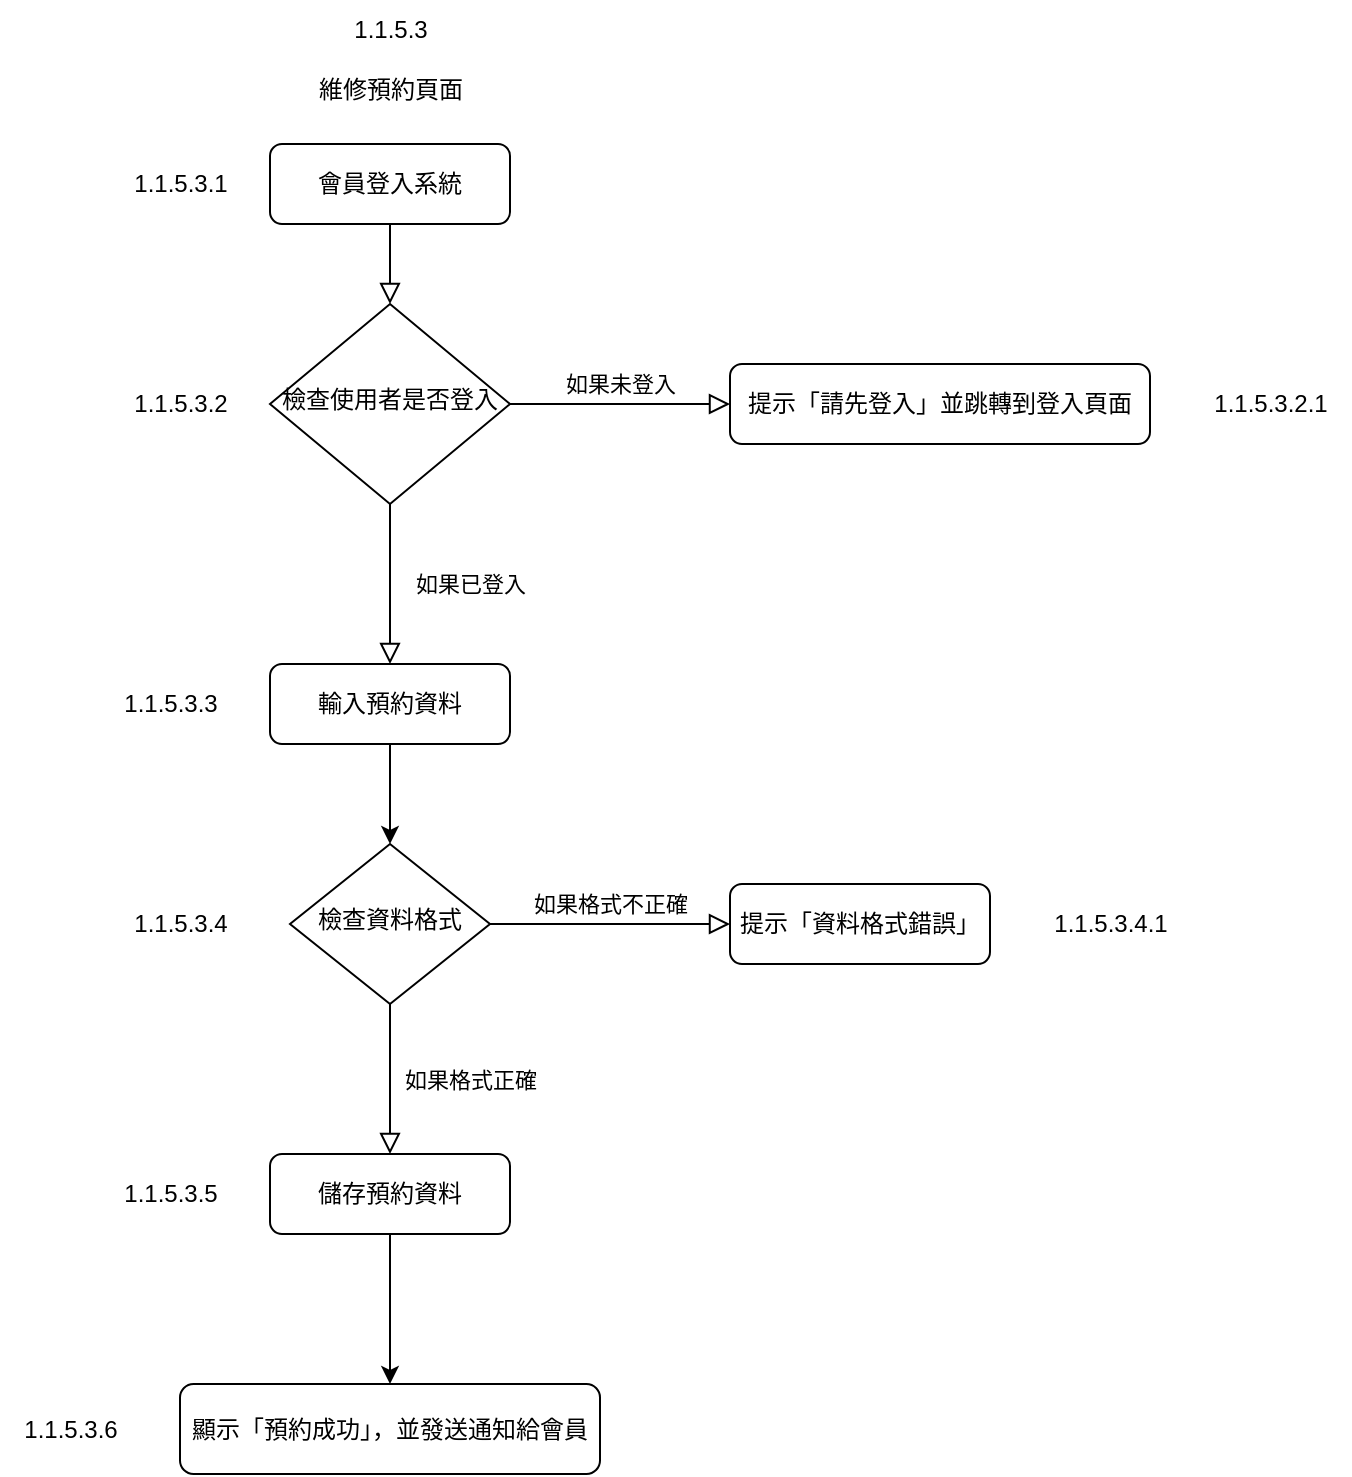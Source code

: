 <mxfile version="24.9.1">
  <diagram id="C5RBs43oDa-KdzZeNtuy" name="Page-1">
    <mxGraphModel dx="1434" dy="782" grid="1" gridSize="10" guides="1" tooltips="1" connect="1" arrows="1" fold="1" page="1" pageScale="1" pageWidth="827" pageHeight="1169" math="0" shadow="0">
      <root>
        <mxCell id="WIyWlLk6GJQsqaUBKTNV-0" />
        <mxCell id="WIyWlLk6GJQsqaUBKTNV-1" parent="WIyWlLk6GJQsqaUBKTNV-0" />
        <mxCell id="WIyWlLk6GJQsqaUBKTNV-8" value="&lt;div&gt;如果格式正確&lt;/div&gt;" style="rounded=0;html=1;jettySize=auto;orthogonalLoop=1;fontSize=11;endArrow=block;endFill=0;endSize=8;strokeWidth=1;shadow=0;labelBackgroundColor=none;edgeStyle=orthogonalEdgeStyle;" parent="WIyWlLk6GJQsqaUBKTNV-1" source="WIyWlLk6GJQsqaUBKTNV-10" target="WIyWlLk6GJQsqaUBKTNV-11" edge="1">
          <mxGeometry y="40" relative="1" as="geometry">
            <mxPoint as="offset" />
          </mxGeometry>
        </mxCell>
        <mxCell id="WIyWlLk6GJQsqaUBKTNV-9" value="&lt;div&gt;如果格式不正確&lt;/div&gt;" style="edgeStyle=orthogonalEdgeStyle;rounded=0;html=1;jettySize=auto;orthogonalLoop=1;fontSize=11;endArrow=block;endFill=0;endSize=8;strokeWidth=1;shadow=0;labelBackgroundColor=none;" parent="WIyWlLk6GJQsqaUBKTNV-1" source="WIyWlLk6GJQsqaUBKTNV-10" target="WIyWlLk6GJQsqaUBKTNV-12" edge="1">
          <mxGeometry y="10" relative="1" as="geometry">
            <mxPoint as="offset" />
          </mxGeometry>
        </mxCell>
        <mxCell id="WIyWlLk6GJQsqaUBKTNV-10" value="&lt;div&gt;檢查資料格式&lt;/div&gt;" style="rhombus;whiteSpace=wrap;html=1;shadow=0;fontFamily=Helvetica;fontSize=12;align=center;strokeWidth=1;spacing=6;spacingTop=-4;" parent="WIyWlLk6GJQsqaUBKTNV-1" vertex="1">
          <mxGeometry x="221" y="462" width="100" height="80" as="geometry" />
        </mxCell>
        <mxCell id="C24IPX_caWHP3bSi6xbZ-12" value="" style="edgeStyle=orthogonalEdgeStyle;rounded=0;orthogonalLoop=1;jettySize=auto;html=1;" parent="WIyWlLk6GJQsqaUBKTNV-1" source="WIyWlLk6GJQsqaUBKTNV-11" target="C24IPX_caWHP3bSi6xbZ-11" edge="1">
          <mxGeometry relative="1" as="geometry" />
        </mxCell>
        <mxCell id="WIyWlLk6GJQsqaUBKTNV-11" value="&lt;div&gt;儲存預約資料&lt;/div&gt;" style="rounded=1;whiteSpace=wrap;html=1;fontSize=12;glass=0;strokeWidth=1;shadow=0;" parent="WIyWlLk6GJQsqaUBKTNV-1" vertex="1">
          <mxGeometry x="211" y="617" width="120" height="40" as="geometry" />
        </mxCell>
        <mxCell id="WIyWlLk6GJQsqaUBKTNV-12" value="&lt;div&gt;提示「資料格式錯誤」&lt;/div&gt;" style="rounded=1;whiteSpace=wrap;html=1;fontSize=12;glass=0;strokeWidth=1;shadow=0;" parent="WIyWlLk6GJQsqaUBKTNV-1" vertex="1">
          <mxGeometry x="441" y="482" width="130" height="40" as="geometry" />
        </mxCell>
        <mxCell id="C24IPX_caWHP3bSi6xbZ-0" value="&lt;div&gt;維修預約頁面&lt;/div&gt;" style="text;html=1;align=center;verticalAlign=middle;resizable=0;points=[];autosize=1;strokeColor=none;fillColor=none;" parent="WIyWlLk6GJQsqaUBKTNV-1" vertex="1">
          <mxGeometry x="221" y="70" width="100" height="30" as="geometry" />
        </mxCell>
        <mxCell id="C24IPX_caWHP3bSi6xbZ-1" value="" style="rounded=0;html=1;jettySize=auto;orthogonalLoop=1;fontSize=11;endArrow=block;endFill=0;endSize=8;strokeWidth=1;shadow=0;labelBackgroundColor=none;edgeStyle=orthogonalEdgeStyle;" parent="WIyWlLk6GJQsqaUBKTNV-1" source="C24IPX_caWHP3bSi6xbZ-2" target="C24IPX_caWHP3bSi6xbZ-5" edge="1">
          <mxGeometry relative="1" as="geometry" />
        </mxCell>
        <mxCell id="C24IPX_caWHP3bSi6xbZ-2" value="&lt;div&gt;會員登入系統&lt;/div&gt;" style="rounded=1;whiteSpace=wrap;html=1;fontSize=12;glass=0;strokeWidth=1;shadow=0;" parent="WIyWlLk6GJQsqaUBKTNV-1" vertex="1">
          <mxGeometry x="211" y="112" width="120" height="40" as="geometry" />
        </mxCell>
        <mxCell id="C24IPX_caWHP3bSi6xbZ-3" value="&lt;div&gt;如果已登入&lt;/div&gt;" style="rounded=0;html=1;jettySize=auto;orthogonalLoop=1;fontSize=11;endArrow=block;endFill=0;endSize=8;strokeWidth=1;shadow=0;labelBackgroundColor=none;edgeStyle=orthogonalEdgeStyle;exitX=0.5;exitY=1;exitDx=0;exitDy=0;entryX=0.5;entryY=0;entryDx=0;entryDy=0;" parent="WIyWlLk6GJQsqaUBKTNV-1" source="C24IPX_caWHP3bSi6xbZ-5" target="C24IPX_caWHP3bSi6xbZ-8" edge="1">
          <mxGeometry y="40" relative="1" as="geometry">
            <mxPoint as="offset" />
            <mxPoint x="271" y="362" as="targetPoint" />
            <mxPoint x="271" y="332" as="sourcePoint" />
          </mxGeometry>
        </mxCell>
        <mxCell id="C24IPX_caWHP3bSi6xbZ-4" value="&lt;div&gt;如果未登入&lt;/div&gt;" style="edgeStyle=orthogonalEdgeStyle;rounded=0;html=1;jettySize=auto;orthogonalLoop=1;fontSize=11;endArrow=block;endFill=0;endSize=8;strokeWidth=1;shadow=0;labelBackgroundColor=none;" parent="WIyWlLk6GJQsqaUBKTNV-1" source="C24IPX_caWHP3bSi6xbZ-5" target="C24IPX_caWHP3bSi6xbZ-6" edge="1">
          <mxGeometry y="10" relative="1" as="geometry">
            <mxPoint as="offset" />
          </mxGeometry>
        </mxCell>
        <mxCell id="C24IPX_caWHP3bSi6xbZ-5" value="&lt;div&gt;檢查使用者是否登入&lt;/div&gt;" style="rhombus;whiteSpace=wrap;html=1;shadow=0;fontFamily=Helvetica;fontSize=12;align=center;strokeWidth=1;spacing=6;spacingTop=-4;" parent="WIyWlLk6GJQsqaUBKTNV-1" vertex="1">
          <mxGeometry x="211" y="192" width="120" height="100" as="geometry" />
        </mxCell>
        <mxCell id="C24IPX_caWHP3bSi6xbZ-6" value="&lt;div&gt;提示「請先登入」並跳轉到登入頁面&lt;/div&gt;" style="rounded=1;whiteSpace=wrap;html=1;fontSize=12;glass=0;strokeWidth=1;shadow=0;" parent="WIyWlLk6GJQsqaUBKTNV-1" vertex="1">
          <mxGeometry x="441" y="222" width="210" height="40" as="geometry" />
        </mxCell>
        <mxCell id="C24IPX_caWHP3bSi6xbZ-10" value="" style="edgeStyle=orthogonalEdgeStyle;rounded=0;orthogonalLoop=1;jettySize=auto;html=1;" parent="WIyWlLk6GJQsqaUBKTNV-1" source="C24IPX_caWHP3bSi6xbZ-8" target="WIyWlLk6GJQsqaUBKTNV-10" edge="1">
          <mxGeometry relative="1" as="geometry" />
        </mxCell>
        <mxCell id="C24IPX_caWHP3bSi6xbZ-8" value="&lt;div&gt;輸入預約資料&lt;/div&gt;" style="rounded=1;whiteSpace=wrap;html=1;" parent="WIyWlLk6GJQsqaUBKTNV-1" vertex="1">
          <mxGeometry x="211" y="372" width="120" height="40" as="geometry" />
        </mxCell>
        <mxCell id="C24IPX_caWHP3bSi6xbZ-11" value="&lt;div&gt;顯示「預約成功」，並發送通知給會員&lt;/div&gt;" style="rounded=1;whiteSpace=wrap;html=1;glass=0;strokeWidth=1;shadow=0;" parent="WIyWlLk6GJQsqaUBKTNV-1" vertex="1">
          <mxGeometry x="166" y="732" width="210" height="45" as="geometry" />
        </mxCell>
        <mxCell id="7zRsIH5uaEQI1XD6kcMu-0" value="1.1.5.3" style="text;html=1;align=center;verticalAlign=middle;resizable=0;points=[];autosize=1;strokeColor=none;fillColor=none;" parent="WIyWlLk6GJQsqaUBKTNV-1" vertex="1">
          <mxGeometry x="241" y="40" width="60" height="30" as="geometry" />
        </mxCell>
        <mxCell id="47utEO90-p0wE7XV_n4--0" value="1.1.5.3.1" style="text;html=1;align=center;verticalAlign=middle;resizable=0;points=[];autosize=1;strokeColor=none;fillColor=none;" parent="WIyWlLk6GJQsqaUBKTNV-1" vertex="1">
          <mxGeometry x="131" y="117" width="70" height="30" as="geometry" />
        </mxCell>
        <mxCell id="47utEO90-p0wE7XV_n4--1" value="1.1.5.3.2" style="text;html=1;align=center;verticalAlign=middle;resizable=0;points=[];autosize=1;strokeColor=none;fillColor=none;" parent="WIyWlLk6GJQsqaUBKTNV-1" vertex="1">
          <mxGeometry x="131" y="227" width="70" height="30" as="geometry" />
        </mxCell>
        <mxCell id="47utEO90-p0wE7XV_n4--2" value="1.1.5.3.2.1" style="text;html=1;align=center;verticalAlign=middle;resizable=0;points=[];autosize=1;strokeColor=none;fillColor=none;" parent="WIyWlLk6GJQsqaUBKTNV-1" vertex="1">
          <mxGeometry x="671" y="227" width="80" height="30" as="geometry" />
        </mxCell>
        <mxCell id="47utEO90-p0wE7XV_n4--3" value="1.1.5.3.3" style="text;html=1;align=center;verticalAlign=middle;resizable=0;points=[];autosize=1;strokeColor=none;fillColor=none;" parent="WIyWlLk6GJQsqaUBKTNV-1" vertex="1">
          <mxGeometry x="126" y="377" width="70" height="30" as="geometry" />
        </mxCell>
        <mxCell id="47utEO90-p0wE7XV_n4--4" value="1.1.5.3.4" style="text;html=1;align=center;verticalAlign=middle;resizable=0;points=[];autosize=1;strokeColor=none;fillColor=none;" parent="WIyWlLk6GJQsqaUBKTNV-1" vertex="1">
          <mxGeometry x="131" y="487" width="70" height="30" as="geometry" />
        </mxCell>
        <mxCell id="47utEO90-p0wE7XV_n4--5" value="1.1.5.3.4.1" style="text;html=1;align=center;verticalAlign=middle;resizable=0;points=[];autosize=1;strokeColor=none;fillColor=none;" parent="WIyWlLk6GJQsqaUBKTNV-1" vertex="1">
          <mxGeometry x="591" y="487" width="80" height="30" as="geometry" />
        </mxCell>
        <mxCell id="47utEO90-p0wE7XV_n4--6" value="1.1.5.3.5" style="text;html=1;align=center;verticalAlign=middle;resizable=0;points=[];autosize=1;strokeColor=none;fillColor=none;" parent="WIyWlLk6GJQsqaUBKTNV-1" vertex="1">
          <mxGeometry x="126" y="622" width="70" height="30" as="geometry" />
        </mxCell>
        <mxCell id="47utEO90-p0wE7XV_n4--7" value="1.1.5.3.6" style="text;html=1;align=center;verticalAlign=middle;resizable=0;points=[];autosize=1;strokeColor=none;fillColor=none;" parent="WIyWlLk6GJQsqaUBKTNV-1" vertex="1">
          <mxGeometry x="76" y="739.5" width="70" height="30" as="geometry" />
        </mxCell>
      </root>
    </mxGraphModel>
  </diagram>
</mxfile>
